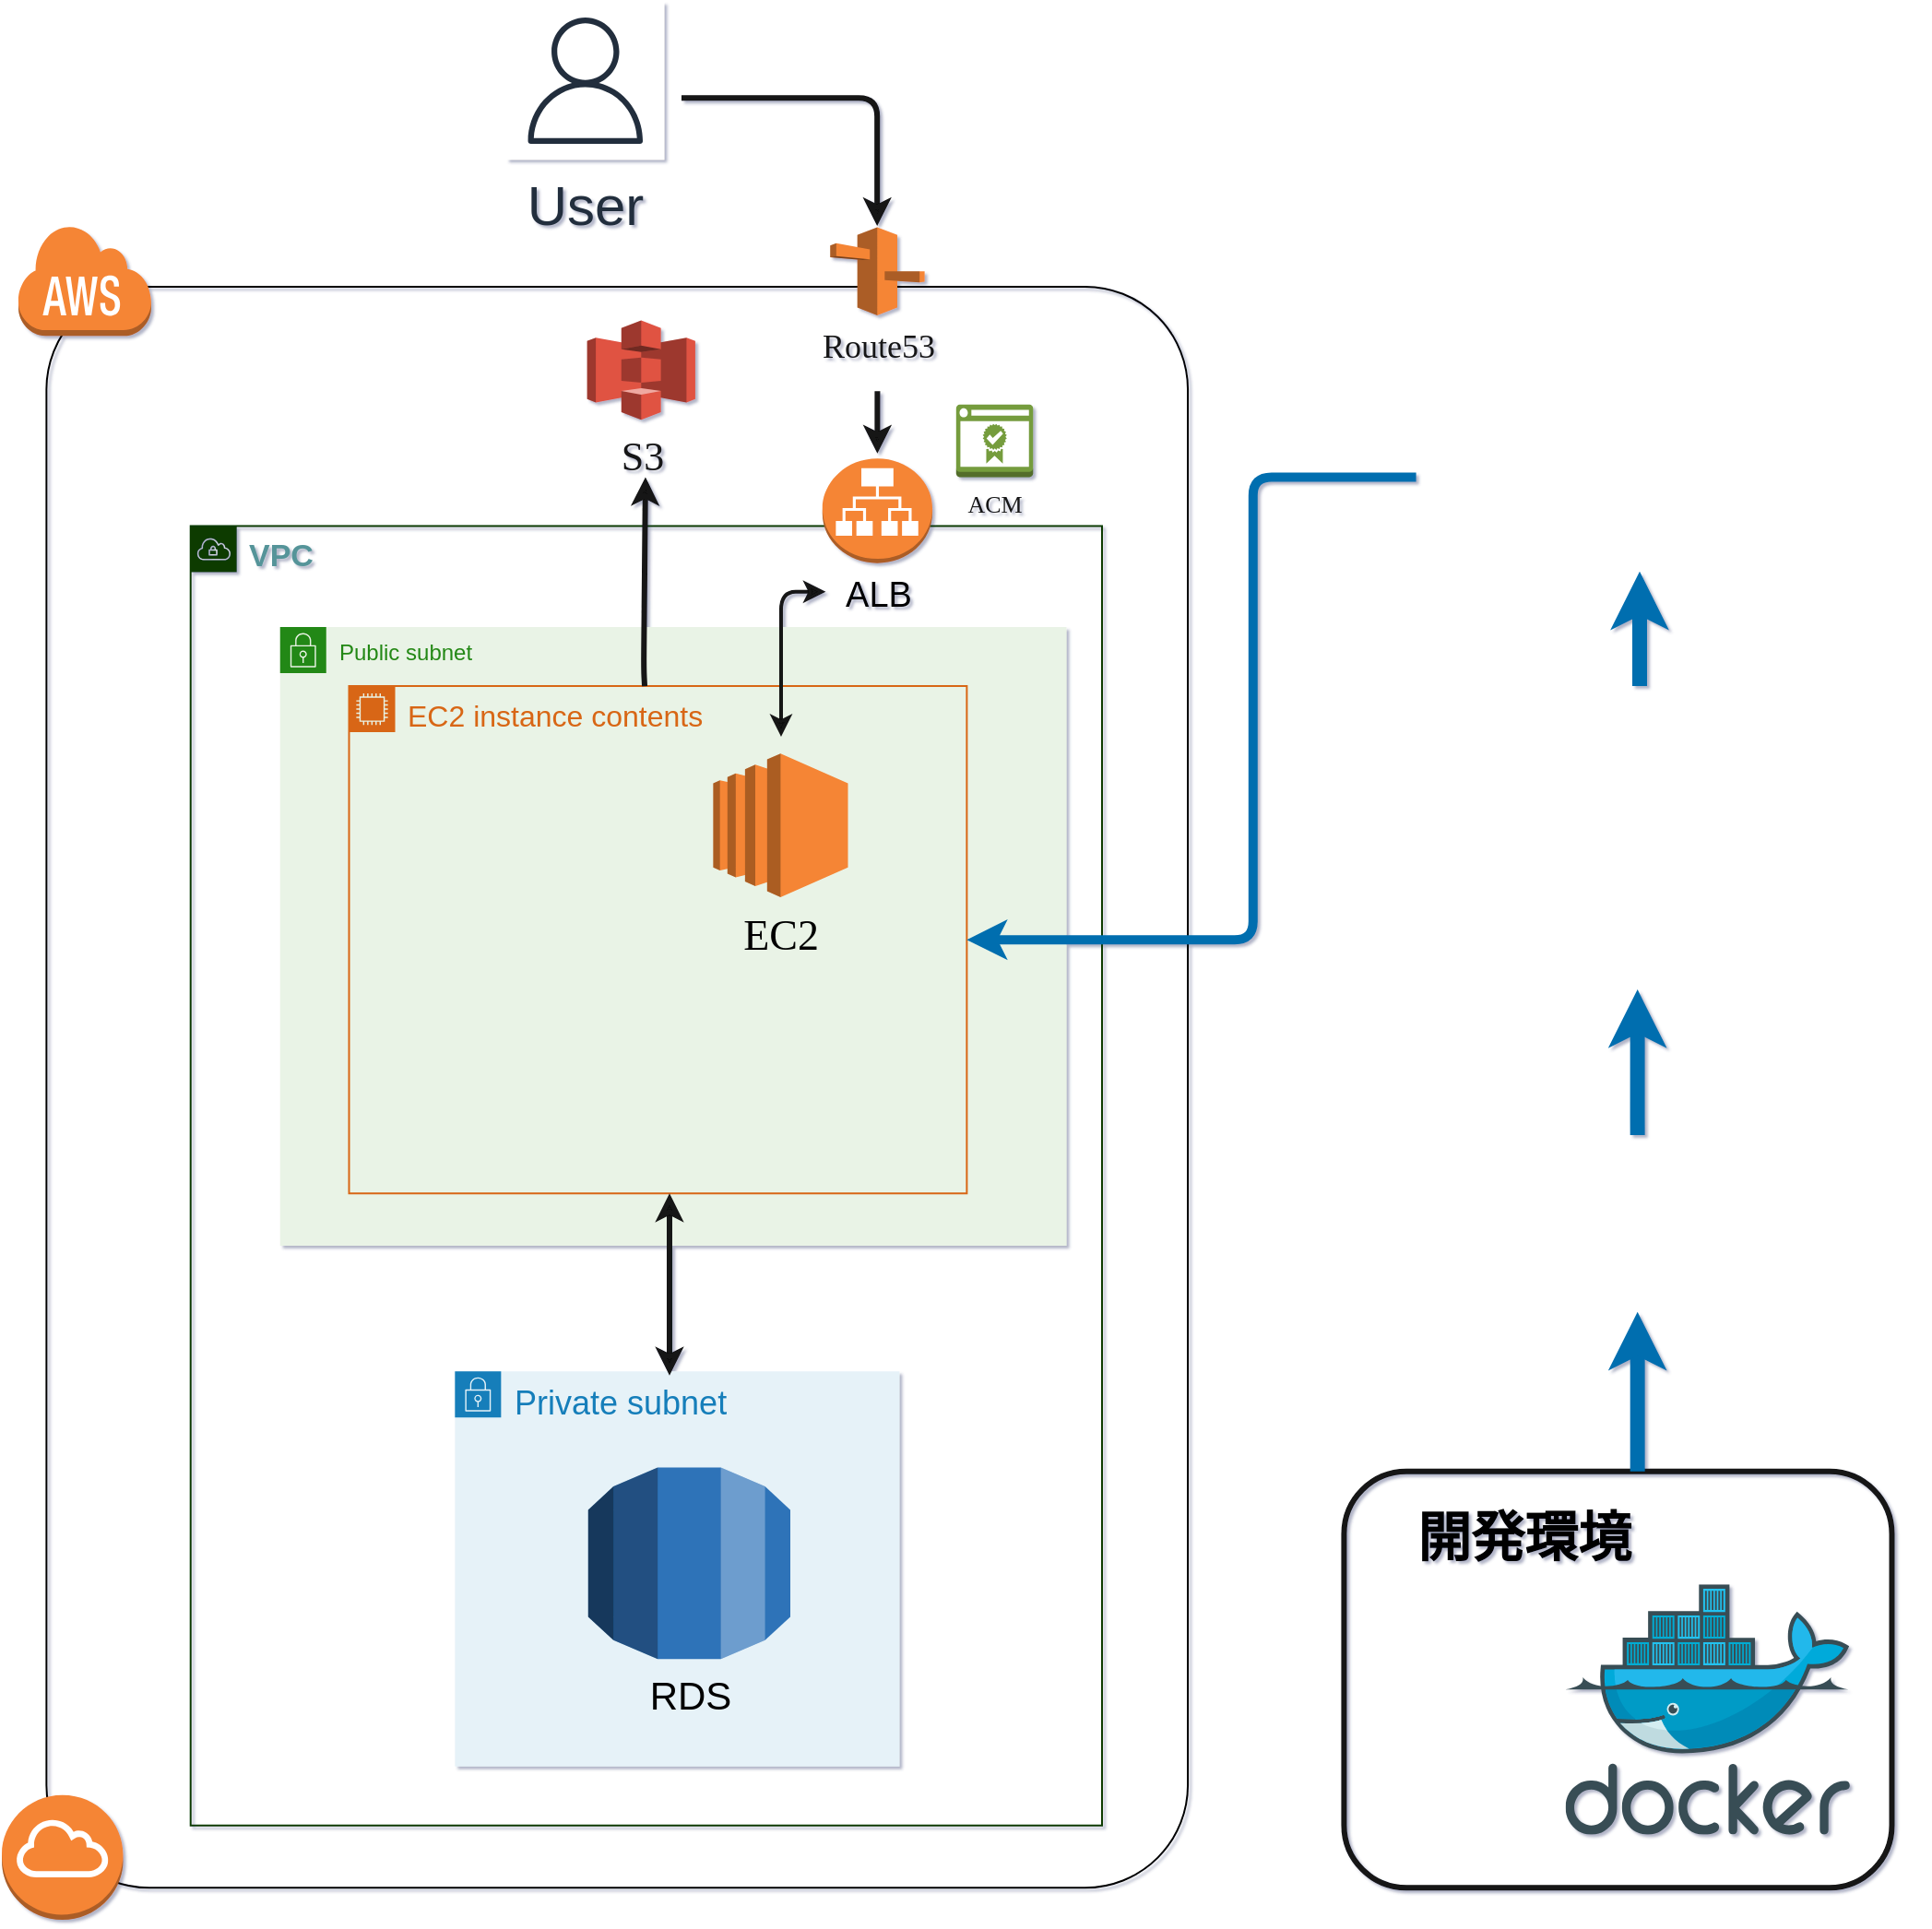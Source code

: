<mxfile version="13.1.3">
    <diagram id="6hGFLwfOUW9BJ-s0fimq" name="Page-1">
        <mxGraphModel dx="1849" dy="1943" grid="0" gridSize="19" guides="1" tooltips="1" connect="1" arrows="1" fold="1" page="1" pageScale="1" pageWidth="1600" pageHeight="1200" background="#ffffff" math="0" shadow="1">
            <root>
                <mxCell id="0"/>
                <mxCell id="1" parent="0"/>
                <mxCell id="142" value="" style="group" vertex="1" connectable="0" parent="1">
                    <mxGeometry x="274" y="76" width="1042" height="1040" as="geometry"/>
                </mxCell>
                <mxCell id="16" value="" style="rounded=1;arcSize=9;dashed=0;fillColor=none;gradientColor=none;strokeWidth=1;strokeColor=#050505;" parent="142" vertex="1">
                    <mxGeometry x="24.195" y="154.446" width="618.837" height="868.19" as="geometry"/>
                </mxCell>
                <mxCell id="119" value="&lt;b&gt;&lt;font color=&quot;#549499&quot; style=&quot;font-size: 17px&quot;&gt;VPC&lt;/font&gt;&lt;/b&gt;" style="outlineConnect=0;gradientColor=none;html=1;whiteSpace=wrap;fontSize=12;fontStyle=0;shape=mxgraph.aws4.group;grIcon=mxgraph.aws4.group_vpc;strokeColor=#0C3B06;fillColor=none;verticalAlign=top;align=left;spacingLeft=30;fontColor=#B6BABF;dashed=0;" parent="142" vertex="1">
                    <mxGeometry x="102.364" y="284.218" width="494.139" height="704.605" as="geometry"/>
                </mxCell>
                <mxCell id="62" value="" style="rounded=1;whiteSpace=wrap;html=1;strokeColor=#121212;strokeWidth=3;fontFamily=Georgia;fontSize=29;fontColor=#FAFAFA;gradientColor=#ffffff;fillColor=none;" parent="142" vertex="1">
                    <mxGeometry x="727.715" y="796.907" width="297.042" height="225.729" as="geometry"/>
                </mxCell>
                <mxCell id="2" value="" style="aspect=fixed;html=1;points=[];align=center;image;fontSize=12;image=img/lib/mscae/Docker.svg;" parent="142" vertex="1">
                    <mxGeometry x="847.76" y="858.137" width="154.195" height="135.696" as="geometry"/>
                </mxCell>
                <mxCell id="3" value="" style="endArrow=classic;html=1;fillColor=#1ba1e2;strokeColor=#006EAF;strokeWidth=8;" parent="142" edge="1">
                    <mxGeometry width="50" height="50" relative="1" as="geometry">
                        <mxPoint x="886.844" y="796.907" as="sourcePoint"/>
                        <mxPoint x="886.844" y="710.316" as="targetPoint"/>
                        <Array as="points">
                            <mxPoint x="886.844" y="779.543"/>
                        </Array>
                    </mxGeometry>
                </mxCell>
                <mxCell id="9" value="" style="shape=image;verticalLabelPosition=bottom;verticalAlign=top;imageAspect=0;image=https://d3r49iyjzglexf.cloudfront.net/ja/circleci-logo-stacked-fb-657e221fda1646a7e652c09c9fbfb2b0feb5d710089bb4d8e8c759d37a832694.png" parent="142" vertex="1">
                    <mxGeometry x="784.48" y="345.448" width="205.733" height="203.284" as="geometry"/>
                </mxCell>
                <mxCell id="10" value="" style="shape=image;verticalLabelPosition=bottom;verticalAlign=top;imageAspect=0;image=https://qiita-user-contents.imgix.net/https%3A%2F%2Fqiita-image-store.s3.amazonaws.com%2F0%2F91664%2Fe5028d02-245b-a742-07b1-d961ba113d80.png?ixlib=rb-1.2.2&amp;auto=format&amp;gif-q=60&amp;q=75&amp;s=ad25ff1626aa580bdfcced076a7344f3" parent="142" vertex="1">
                    <mxGeometry x="784.48" y="223.902" width="257.52" height="68.541" as="geometry"/>
                </mxCell>
                <mxCell id="19" value="" style="endArrow=classic;html=1;fillColor=#1ba1e2;strokeColor=#006EAF;strokeWidth=8;" parent="142" edge="1">
                    <mxGeometry width="50" height="50" relative="1" as="geometry">
                        <mxPoint x="888.007" y="371.037" as="sourcePoint"/>
                        <mxPoint x="888.007" y="308.893" as="targetPoint"/>
                        <Array as="points"/>
                    </mxGeometry>
                </mxCell>
                <mxCell id="69" style="edgeStyle=orthogonalEdgeStyle;rounded=0;orthogonalLoop=1;jettySize=auto;html=1;strokeWidth=8;fontFamily=Georgia;fontSize=29;fontColor=#FAFAFA;fillColor=#1ba1e2;strokeColor=#006EAF;" parent="142" edge="1">
                    <mxGeometry relative="1" as="geometry">
                        <mxPoint x="886.844" y="535.536" as="targetPoint"/>
                        <mxPoint x="886.844" y="614.514" as="sourcePoint"/>
                        <Array as="points">
                            <mxPoint x="886.844" y="604.991"/>
                            <mxPoint x="886.844" y="604.991"/>
                        </Array>
                    </mxGeometry>
                </mxCell>
                <mxCell id="32" value="" style="shape=image;verticalLabelPosition=bottom;verticalAlign=top;imageAspect=0;image=https://blog-plaid.com/wp-content/uploads/2018/03/github-logo.png;strokeColor=#050505;fontColor=#000000;" parent="142" vertex="1">
                    <mxGeometry x="751.752" y="615.428" width="248.968" height="81.336" as="geometry"/>
                </mxCell>
                <mxCell id="17" value="" style="dashed=0;html=1;shape=mxgraph.aws3.cloud;fillColor=#F58536;gradientColor=none;dashed=0;" parent="142" vertex="1">
                    <mxGeometry x="8.375" y="120.404" width="72.585" height="60.773" as="geometry"/>
                </mxCell>
                <mxCell id="45" value="" style="outlineConnect=0;dashed=0;verticalLabelPosition=bottom;verticalAlign=top;align=center;html=1;shape=mxgraph.aws3.internet_gateway;fillColor=#F58536;gradientColor=none;strokeColor=#050505;fontFamily=Verdana;fontSize=30;fontColor=#171717;" parent="142" vertex="1">
                    <mxGeometry y="972.373" width="65.718" height="67.627" as="geometry"/>
                </mxCell>
                <mxCell id="47" value="S3" style="outlineConnect=0;dashed=0;verticalLabelPosition=bottom;verticalAlign=top;align=center;html=1;shape=mxgraph.aws3.s3;fillColor=#E05243;gradientColor=none;strokeColor=#050505;fontFamily=Verdana;fontSize=22;fontColor=#171717;" parent="142" vertex="1">
                    <mxGeometry x="317.328" y="172.724" width="58.627" height="53.919" as="geometry"/>
                </mxCell>
                <mxCell id="61" value="開発環境" style="text;html=1;align=center;verticalAlign=middle;resizable=0;points=[];autosize=1;fontSize=29;fontFamily=Georgia;fontColor=#000000;fontStyle=1" parent="142" vertex="1">
                    <mxGeometry x="749.118" y="814.267" width="152" height="38" as="geometry"/>
                </mxCell>
                <mxCell id="106" value="" style="group" parent="142" vertex="1" connectable="0">
                    <mxGeometry x="226.41" y="363.726" width="780.6" height="439.578" as="geometry"/>
                </mxCell>
                <mxCell id="136" value="Public subnet" style="points=[[0,0],[0.25,0],[0.5,0],[0.75,0],[1,0],[1,0.25],[1,0.5],[1,0.75],[1,1],[0.75,1],[0.5,1],[0.25,1],[0,1],[0,0.75],[0,0.5],[0,0.25]];outlineConnect=0;gradientColor=none;html=1;whiteSpace=wrap;fontSize=12;fontStyle=0;shape=mxgraph.aws4.group;grIcon=mxgraph.aws4.group_security_group;grStroke=0;strokeColor=#248814;fillColor=#E9F3E6;verticalAlign=top;align=left;spacingLeft=30;fontColor=#248814;dashed=0;" parent="106" vertex="1">
                    <mxGeometry x="-75.535" y="-24.675" width="426.365" height="335.395" as="geometry"/>
                </mxCell>
                <mxCell id="97" value="&lt;font style=&quot;font-size: 16px&quot;&gt;EC2 instance contents&lt;/font&gt;" style="points=[[0,0],[0.25,0],[0.5,0],[0.75,0],[1,0],[1,0.25],[1,0.5],[1,0.75],[1,1],[0.75,1],[0.5,1],[0.25,1],[0,1],[0,0.75],[0,0.5],[0,0.25]];outlineConnect=0;gradientColor=none;html=1;whiteSpace=wrap;fontSize=12;fontStyle=0;shape=mxgraph.aws4.group;grIcon=mxgraph.aws4.group_ec2_instance_contents;strokeColor=#D86613;fillColor=none;verticalAlign=top;align=left;spacingLeft=30;fontColor=#D86613;dashed=0;" parent="106" vertex="1">
                    <mxGeometry x="-38.154" y="7.311" width="334.935" height="275.079" as="geometry"/>
                </mxCell>
                <mxCell id="38" value="&lt;font style=&quot;font-size: 23px;&quot; color=&quot;#050505&quot;&gt;EC2&lt;/font&gt;" style="outlineConnect=0;dashed=0;verticalLabelPosition=bottom;verticalAlign=top;align=center;html=1;shape=mxgraph.aws3.ec2;fillColor=#F58534;gradientColor=none;strokeColor=#050505;fontFamily=Verdana;fontSize=23;" parent="106" vertex="1">
                    <mxGeometry x="159.288" y="43.866" width="73.051" height="77.909" as="geometry"/>
                </mxCell>
                <mxCell id="99" value="" style="shape=image;verticalLabelPosition=bottom;verticalAlign=top;imageAspect=0;image=https://normalblog.net/system/wp-content/uploads/2018/02/nginx.png;strokeColor=#121212;strokeWidth=1;fillColor=none;gradientColor=#ffffff;fontFamily=Helvetica;fontSize=23;fontColor=#000000;" parent="106" vertex="1">
                    <mxGeometry x="5.583" y="40.211" width="105.156" height="110.58" as="geometry"/>
                </mxCell>
                <mxCell id="101" value="" style="shape=image;verticalLabelPosition=bottom;verticalAlign=top;imageAspect=0;image=https://blog.f-arts.work/wp-content/uploads/2018/08/puma.png.webp;strokeColor=#121212;strokeWidth=1;fillColor=none;gradientColor=#ffffff;fontFamily=Helvetica;fontSize=23;fontColor=#000000;" parent="106" vertex="1">
                    <mxGeometry x="42.965" y="168.155" width="167.346" height="96.872" as="geometry"/>
                </mxCell>
                <mxCell id="76" value="" style="group" parent="142" vertex="1" connectable="0">
                    <mxGeometry x="240.09" y="699.121" width="337.336" height="260.493" as="geometry"/>
                </mxCell>
                <mxCell id="74" value="&lt;font style=&quot;font-size: 18px&quot;&gt;Private subnet&lt;/font&gt;" style="points=[[0,0],[0.25,0],[0.5,0],[0.75,0],[1,0],[1,0.25],[1,0.5],[1,0.75],[1,1],[0.75,1],[0.5,1],[0.25,1],[0,1],[0,0.75],[0,0.5],[0,0.25]];outlineConnect=0;gradientColor=none;html=1;whiteSpace=wrap;fontSize=12;fontStyle=0;shape=mxgraph.aws4.group;grIcon=mxgraph.aws4.group_security_group;grStroke=0;strokeColor=#147EBA;fillColor=#E6F2F8;verticalAlign=top;align=left;spacingLeft=30;fontColor=#147EBA;dashed=0;" parent="76" vertex="1">
                    <mxGeometry x="5.583" y="43.483" width="241.021" height="214.233" as="geometry"/>
                </mxCell>
                <mxCell id="75" value="RDS" style="outlineConnect=0;dashed=0;verticalLabelPosition=bottom;verticalAlign=top;align=center;html=1;shape=mxgraph.aws3.rds;fillColor=#2E73B8;gradientColor=none;strokeColor=#121212;strokeWidth=1;fontFamily=Helvetica;fontSize=21;fontColor=#000000;" parent="76" vertex="1">
                    <mxGeometry x="77.815" y="95.656" width="109.595" height="103.899" as="geometry"/>
                </mxCell>
                <mxCell id="118" value="" style="endArrow=classic;startArrow=classic;html=1;strokeColor=#121212;strokeWidth=3;fontFamily=Helvetica;fontSize=16;fontColor=#000000;" parent="142" edge="1">
                    <mxGeometry width="50" height="50" relative="1" as="geometry">
                        <mxPoint x="361.996" y="744.815" as="sourcePoint"/>
                        <mxPoint x="361.996" y="646.116" as="targetPoint"/>
                        <Array as="points">
                            <mxPoint x="361.996" y="704.605"/>
                            <mxPoint x="361.996" y="646.116"/>
                        </Array>
                    </mxGeometry>
                </mxCell>
                <mxCell id="46" value="ACM" style="outlineConnect=0;dashed=0;verticalLabelPosition=bottom;verticalAlign=top;align=center;html=1;shape=mxgraph.aws3.certificate_manager_2;fillColor=#759C3E;gradientColor=none;strokeColor=#050505;fontFamily=Verdana;fontSize=13;fontColor=#171717;" parent="142" vertex="1">
                    <mxGeometry x="517.403" y="218.418" width="41.718" height="39.297" as="geometry"/>
                </mxCell>
                <mxCell id="126" value="" style="group" parent="142" vertex="1" connectable="0">
                    <mxGeometry x="273.591" width="230.942" height="304.323" as="geometry"/>
                </mxCell>
                <mxCell id="78" value="User" style="outlineConnect=0;fontColor=#232F3E;gradientColor=none;strokeColor=#232F3E;fillColor=#ffffff;dashed=0;verticalLabelPosition=bottom;verticalAlign=top;align=center;html=1;fontSize=30;fontStyle=0;aspect=fixed;shape=mxgraph.aws4.resourceIcon;resIcon=mxgraph.aws4.user;" parent="126" vertex="1">
                    <mxGeometry width="85.599" height="85.599" as="geometry"/>
                </mxCell>
                <mxCell id="86" value="" style="endArrow=classic;html=1;strokeWidth=3;fontFamily=Helvetica;fontSize=30;fontColor=#000000;strokeColor=#121212;" parent="126" edge="1">
                    <mxGeometry width="50" height="50" relative="1" as="geometry">
                        <mxPoint x="94.919" y="52.091" as="sourcePoint"/>
                        <mxPoint x="201.006" y="121.547" as="targetPoint"/>
                        <Array as="points">
                            <mxPoint x="201.006" y="52.091"/>
                        </Array>
                    </mxGeometry>
                </mxCell>
                <mxCell id="95" value="ALB" style="outlineConnect=0;dashed=0;verticalLabelPosition=bottom;verticalAlign=top;align=center;html=1;shape=mxgraph.aws3.application_load_balancer;fillColor=#F58536;gradientColor=none;strokeColor=#121212;strokeWidth=1;fontFamily=Helvetica;fontSize=19;fontColor=#000000;" parent="126" vertex="1">
                    <mxGeometry x="171.311" y="247.663" width="59.632" height="56.661" as="geometry"/>
                </mxCell>
                <mxCell id="124" style="edgeStyle=orthogonalEdgeStyle;rounded=0;orthogonalLoop=1;jettySize=auto;html=1;endFill=1;strokeColor=#121212;strokeWidth=3;fontFamily=Helvetica;fontSize=16;fontColor=#000000;" parent="126" edge="1">
                    <mxGeometry relative="1" as="geometry">
                        <mxPoint x="201.117" y="211.107" as="sourcePoint"/>
                        <mxPoint x="201.117" y="244.921" as="targetPoint"/>
                        <Array as="points">
                            <mxPoint x="201.089" y="229.842"/>
                            <mxPoint x="201.089" y="229.842"/>
                        </Array>
                    </mxGeometry>
                </mxCell>
                <mxCell id="44" value="Route53" style="outlineConnect=0;dashed=0;verticalLabelPosition=bottom;verticalAlign=top;align=center;html=1;shape=mxgraph.aws3.route_53;fillColor=#F58536;gradientColor=none;strokeColor=#050505;fontFamily=Verdana;fontSize=18;fontColor=#171717;" parent="126" vertex="1">
                    <mxGeometry x="175.536" y="122.232" width="51.182" height="47.75" as="geometry"/>
                </mxCell>
                <mxCell id="127" value="" style="shape=image;verticalLabelPosition=bottom;verticalAlign=top;imageAspect=0;image=https://upload.wikimedia.org/wikipedia/commons/thumb/6/62/Ruby_On_Rails_Logo.svg/1200px-Ruby_On_Rails_Logo.svg.png;strokeColor=#0C3B06;strokeWidth=1;fillColor=none;gradientColor=#ffffff;fontFamily=Helvetica;fontSize=22;fontColor=#000000;" parent="142" vertex="1">
                    <mxGeometry x="744.465" y="889.209" width="89.336" height="48.893" as="geometry"/>
                </mxCell>
                <mxCell id="129" value="" style="endArrow=classic;html=1;strokeColor=#121212;strokeWidth=3;fontFamily=Helvetica;fontSize=22;fontColor=#000000;" parent="142" source="97" edge="1">
                    <mxGeometry width="50" height="50" relative="1" as="geometry">
                        <mxPoint x="413.178" y="326.257" as="sourcePoint"/>
                        <mxPoint x="348.968" y="257.715" as="targetPoint"/>
                        <Array as="points">
                            <mxPoint x="348.037" y="361.898"/>
                        </Array>
                    </mxGeometry>
                </mxCell>
                <mxCell id="31" value="" style="endArrow=classic;html=1;fillColor=#1ba1e2;strokeColor=#006EAF;strokeWidth=5;noJump=0;endFill=1;anchorPointDirection=1;bendable=0;edgeStyle=orthogonalEdgeStyle;entryX=1;entryY=0.5;entryDx=0;entryDy=0;" parent="142" target="97" edge="1">
                    <mxGeometry width="50" height="50" relative="1" as="geometry">
                        <mxPoint x="766.799" y="257.715" as="sourcePoint"/>
                        <mxPoint x="548.112" y="413.989" as="targetPoint"/>
                        <Array as="points">
                            <mxPoint x="678.394" y="258.629"/>
                            <mxPoint x="678.394" y="509.033"/>
                        </Array>
                    </mxGeometry>
                </mxCell>
                <mxCell id="141" value="" style="endArrow=classic;startArrow=classic;html=1;strokeColor=#121212;strokeWidth=2;fontFamily=Helvetica;fontSize=22;fontColor=#000000;" parent="142" edge="1">
                    <mxGeometry width="50" height="50" relative="1" as="geometry">
                        <mxPoint x="422.484" y="398.453" as="sourcePoint"/>
                        <mxPoint x="446.679" y="319.859" as="targetPoint"/>
                        <Array as="points">
                            <mxPoint x="422.484" y="319.859"/>
                        </Array>
                    </mxGeometry>
                </mxCell>
            </root>
        </mxGraphModel>
    </diagram>
</mxfile>